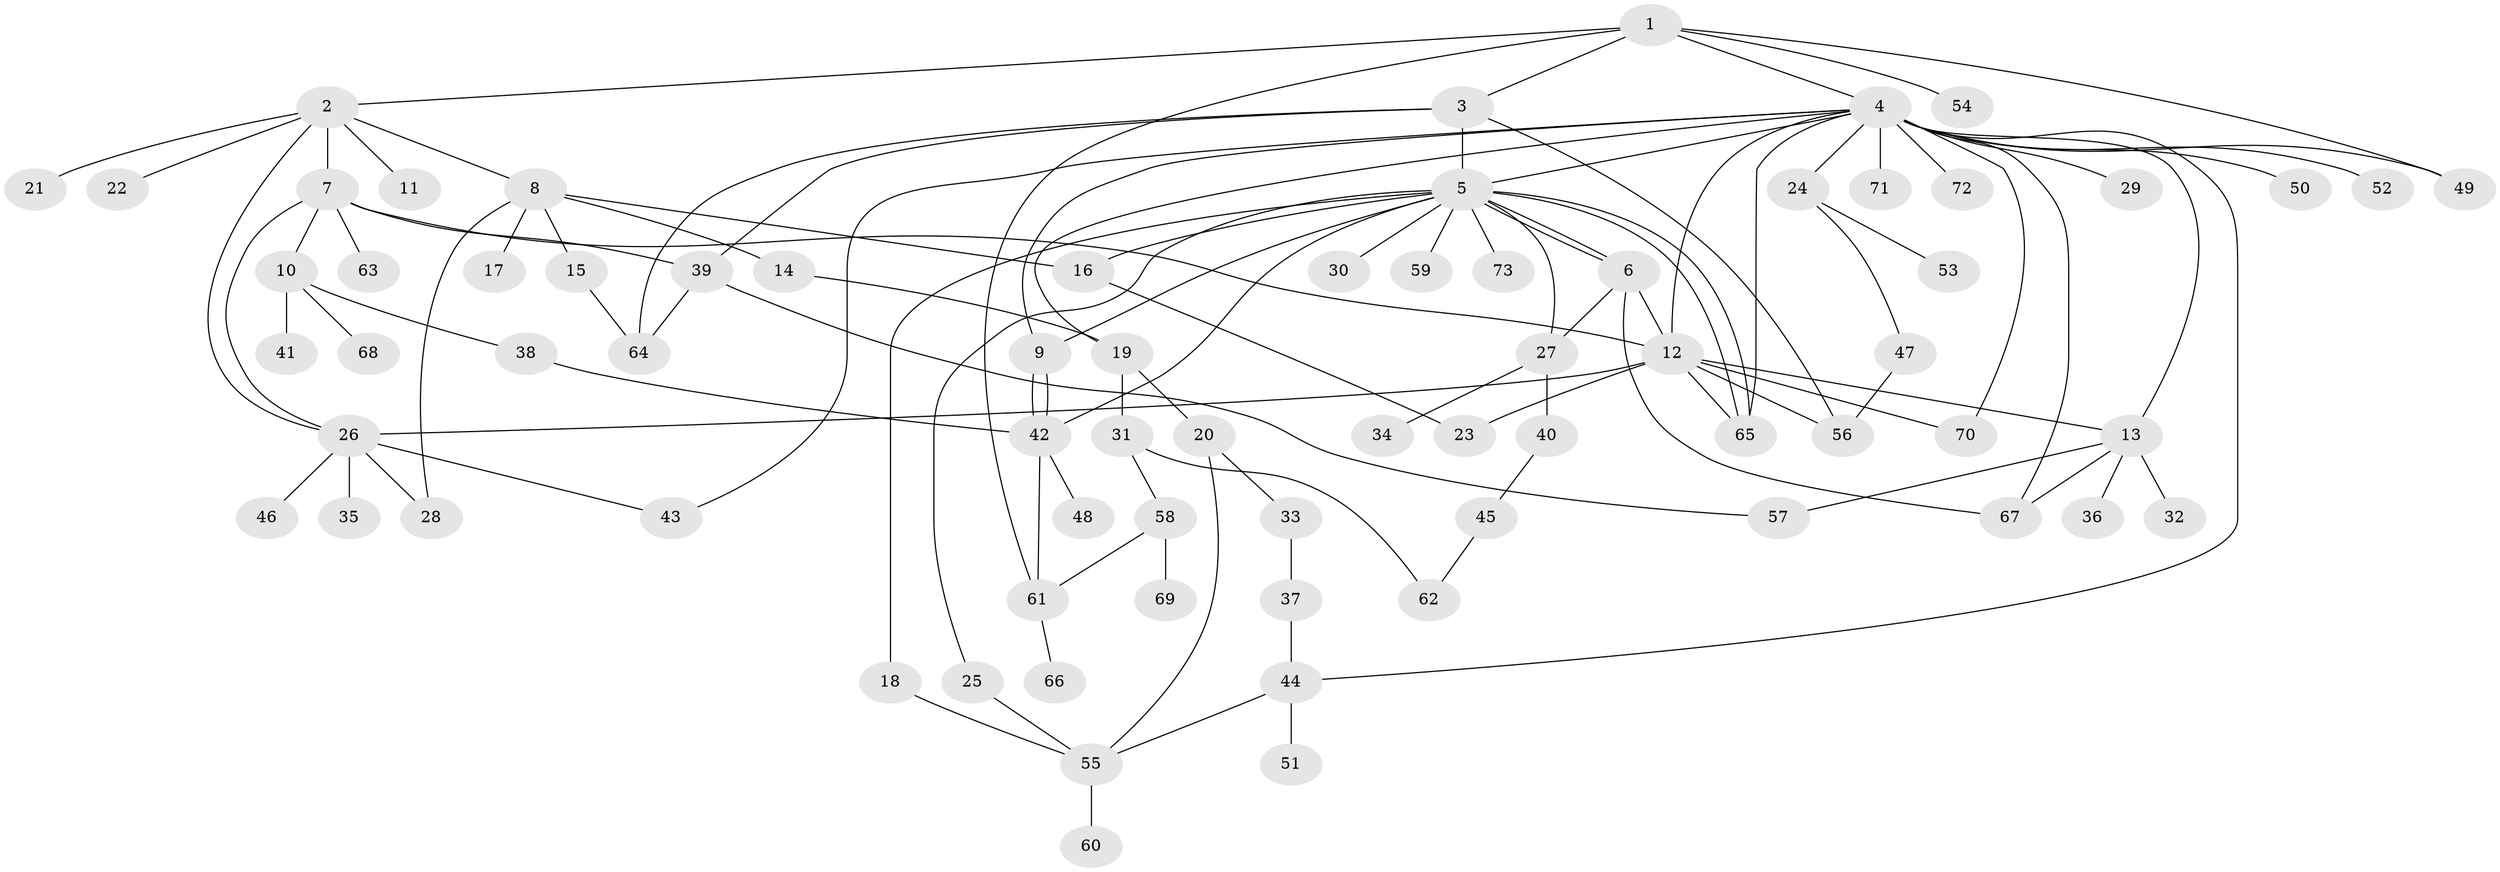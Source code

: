 // Generated by graph-tools (version 1.1) at 2025/01/03/09/25 03:01:49]
// undirected, 73 vertices, 109 edges
graph export_dot {
graph [start="1"]
  node [color=gray90,style=filled];
  1;
  2;
  3;
  4;
  5;
  6;
  7;
  8;
  9;
  10;
  11;
  12;
  13;
  14;
  15;
  16;
  17;
  18;
  19;
  20;
  21;
  22;
  23;
  24;
  25;
  26;
  27;
  28;
  29;
  30;
  31;
  32;
  33;
  34;
  35;
  36;
  37;
  38;
  39;
  40;
  41;
  42;
  43;
  44;
  45;
  46;
  47;
  48;
  49;
  50;
  51;
  52;
  53;
  54;
  55;
  56;
  57;
  58;
  59;
  60;
  61;
  62;
  63;
  64;
  65;
  66;
  67;
  68;
  69;
  70;
  71;
  72;
  73;
  1 -- 2;
  1 -- 3;
  1 -- 4;
  1 -- 49;
  1 -- 54;
  1 -- 61;
  2 -- 7;
  2 -- 8;
  2 -- 11;
  2 -- 21;
  2 -- 22;
  2 -- 26;
  3 -- 5;
  3 -- 39;
  3 -- 56;
  3 -- 64;
  4 -- 5;
  4 -- 9;
  4 -- 12;
  4 -- 13;
  4 -- 19;
  4 -- 24;
  4 -- 29;
  4 -- 43;
  4 -- 44;
  4 -- 49;
  4 -- 50;
  4 -- 52;
  4 -- 65;
  4 -- 67;
  4 -- 70;
  4 -- 71;
  4 -- 72;
  5 -- 6;
  5 -- 6;
  5 -- 9;
  5 -- 16;
  5 -- 18;
  5 -- 25;
  5 -- 27;
  5 -- 30;
  5 -- 42;
  5 -- 59;
  5 -- 65;
  5 -- 65;
  5 -- 73;
  6 -- 12;
  6 -- 27;
  6 -- 67;
  7 -- 10;
  7 -- 12;
  7 -- 26;
  7 -- 39;
  7 -- 63;
  8 -- 14;
  8 -- 15;
  8 -- 16;
  8 -- 17;
  8 -- 28;
  9 -- 42;
  9 -- 42;
  10 -- 38;
  10 -- 41;
  10 -- 68;
  12 -- 13;
  12 -- 23;
  12 -- 26;
  12 -- 56;
  12 -- 65;
  12 -- 70;
  13 -- 32;
  13 -- 36;
  13 -- 57;
  13 -- 67;
  14 -- 19;
  15 -- 64;
  16 -- 23;
  18 -- 55;
  19 -- 20;
  19 -- 31;
  20 -- 33;
  20 -- 55;
  24 -- 47;
  24 -- 53;
  25 -- 55;
  26 -- 28;
  26 -- 35;
  26 -- 43;
  26 -- 46;
  27 -- 34;
  27 -- 40;
  31 -- 58;
  31 -- 62;
  33 -- 37;
  37 -- 44;
  38 -- 42;
  39 -- 57;
  39 -- 64;
  40 -- 45;
  42 -- 48;
  42 -- 61;
  44 -- 51;
  44 -- 55;
  45 -- 62;
  47 -- 56;
  55 -- 60;
  58 -- 61;
  58 -- 69;
  61 -- 66;
}
